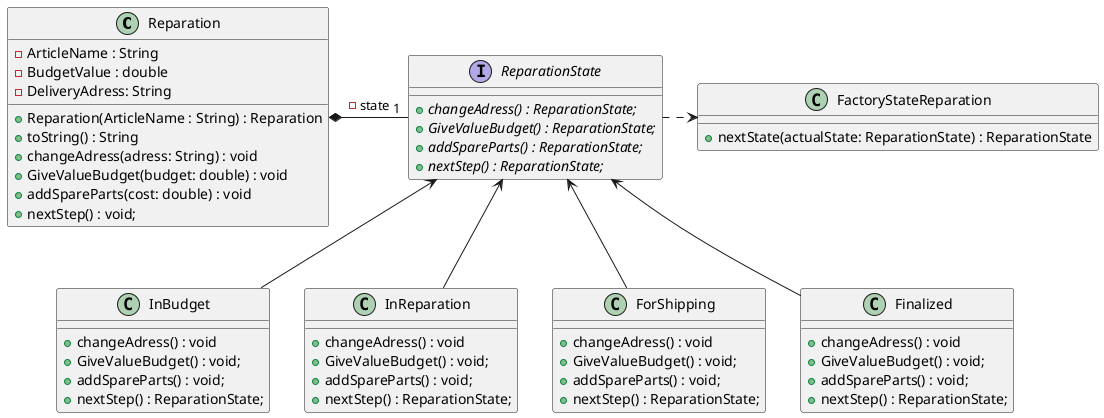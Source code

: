 @startuml

class Reparation{
- ArticleName : String
- BudgetValue : double
- DeliveryAdress: String

+ Reparation(ArticleName : String) : Reparation
+ toString() : String
+ changeAdress(adress: String) : void
+ GiveValueBudget(budget: double) : void
+ addSpareParts(cost: double) : void
+ nextStep() : void;


}

interface ReparationState{
+ {abstract} changeAdress() : ReparationState;
+ {abstract} GiveValueBudget() : ReparationState;
+ {abstract} addSpareParts() : ReparationState;
+ {abstract} nextStep() : ReparationState;
}


class InBudget{
+ changeAdress() : void
+ GiveValueBudget() : void;
+ addSpareParts() : void;
+ nextStep() : ReparationState;
}

class InReparation{
+ changeAdress() : void
+ GiveValueBudget() : void;
+ addSpareParts() : void;
+ nextStep() : ReparationState;
}

class ForShipping{
+ changeAdress() : void
+ GiveValueBudget() : void;
+ addSpareParts() : void;
+ nextStep() : ReparationState;
}

class Finalized{
+ changeAdress() : void
+ GiveValueBudget() : void;
+ addSpareParts() : void;
+ nextStep() : ReparationState;
}

class FactoryStateReparation{
    + nextState(actualState: ReparationState) : ReparationState
}

ReparationState <-- Finalized
ReparationState <-- ForShipping
ReparationState <-- InReparation
ReparationState <-- InBudget
Reparation *-right- "1" ReparationState: - state
ReparationState .right.> FactoryStateReparation


@enduml